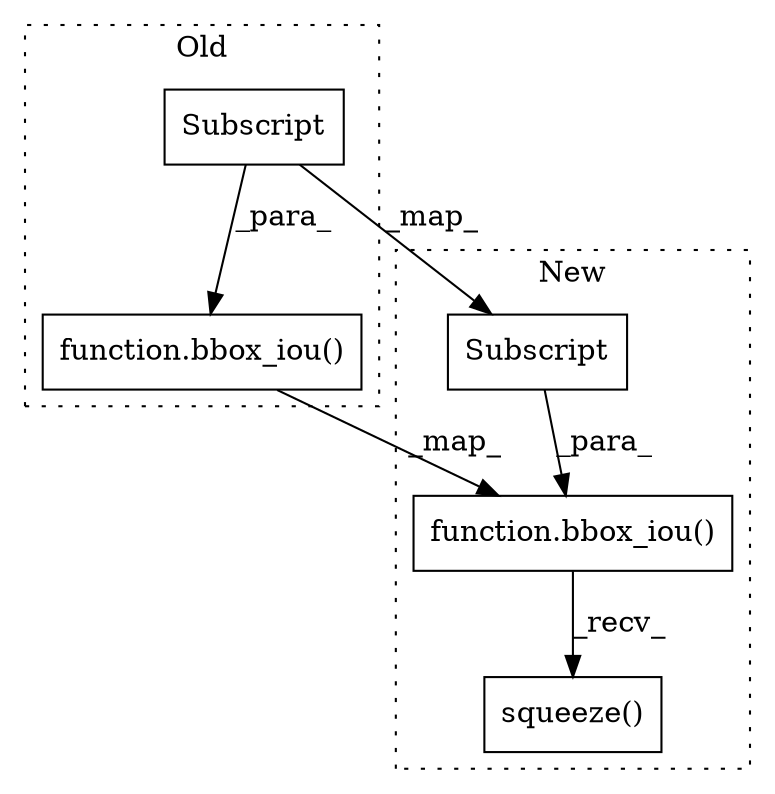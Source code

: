 digraph G {
subgraph cluster0 {
1 [label="function.bbox_iou()" a="75" s="5782,5806" l="9,28" shape="box"];
3 [label="Subscript" a="63" s="5799,0" l="7,0" shape="box"];
label = "Old";
style="dotted";
}
subgraph cluster1 {
2 [label="function.bbox_iou()" a="75" s="5782,5804" l="9,12" shape="box"];
4 [label="Subscript" a="63" s="5797,0" l="7,0" shape="box"];
5 [label="squeeze()" a="75" s="5782" l="44" shape="box"];
label = "New";
style="dotted";
}
1 -> 2 [label="_map_"];
2 -> 5 [label="_recv_"];
3 -> 1 [label="_para_"];
3 -> 4 [label="_map_"];
4 -> 2 [label="_para_"];
}